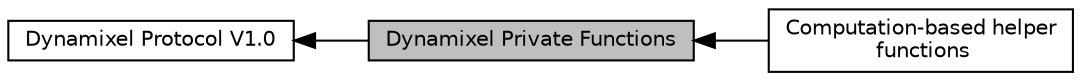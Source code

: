 digraph "Dynamixel Private Functions"
{
  edge [fontname="Helvetica",fontsize="10",labelfontname="Helvetica",labelfontsize="10"];
  node [fontname="Helvetica",fontsize="10",shape=record];
  rankdir=LR;
  Node0 [label="Dynamixel Private Functions",height=0.2,width=0.4,color="black", fillcolor="grey75", style="filled", fontcolor="black"];
  Node1 [label="Dynamixel Protocol V1.0",height=0.2,width=0.4,color="black", fillcolor="white", style="filled",URL="$group___dynamixel_protocol_v1.html",tooltip="Everything related to implementing the Dynamixel communication protocol, version 1.0  "];
  Node2 [label="Computation-based helper\l functions",height=0.2,width=0.4,color="black", fillcolor="white", style="filled",URL="$group___dynamixel_protocol_v1___private___functions___computation.html",tooltip="Computation-based helper functions. "];
  Node1->Node0 [shape=plaintext, dir="back", style="solid"];
  Node0->Node2 [shape=plaintext, dir="back", style="solid"];
}
